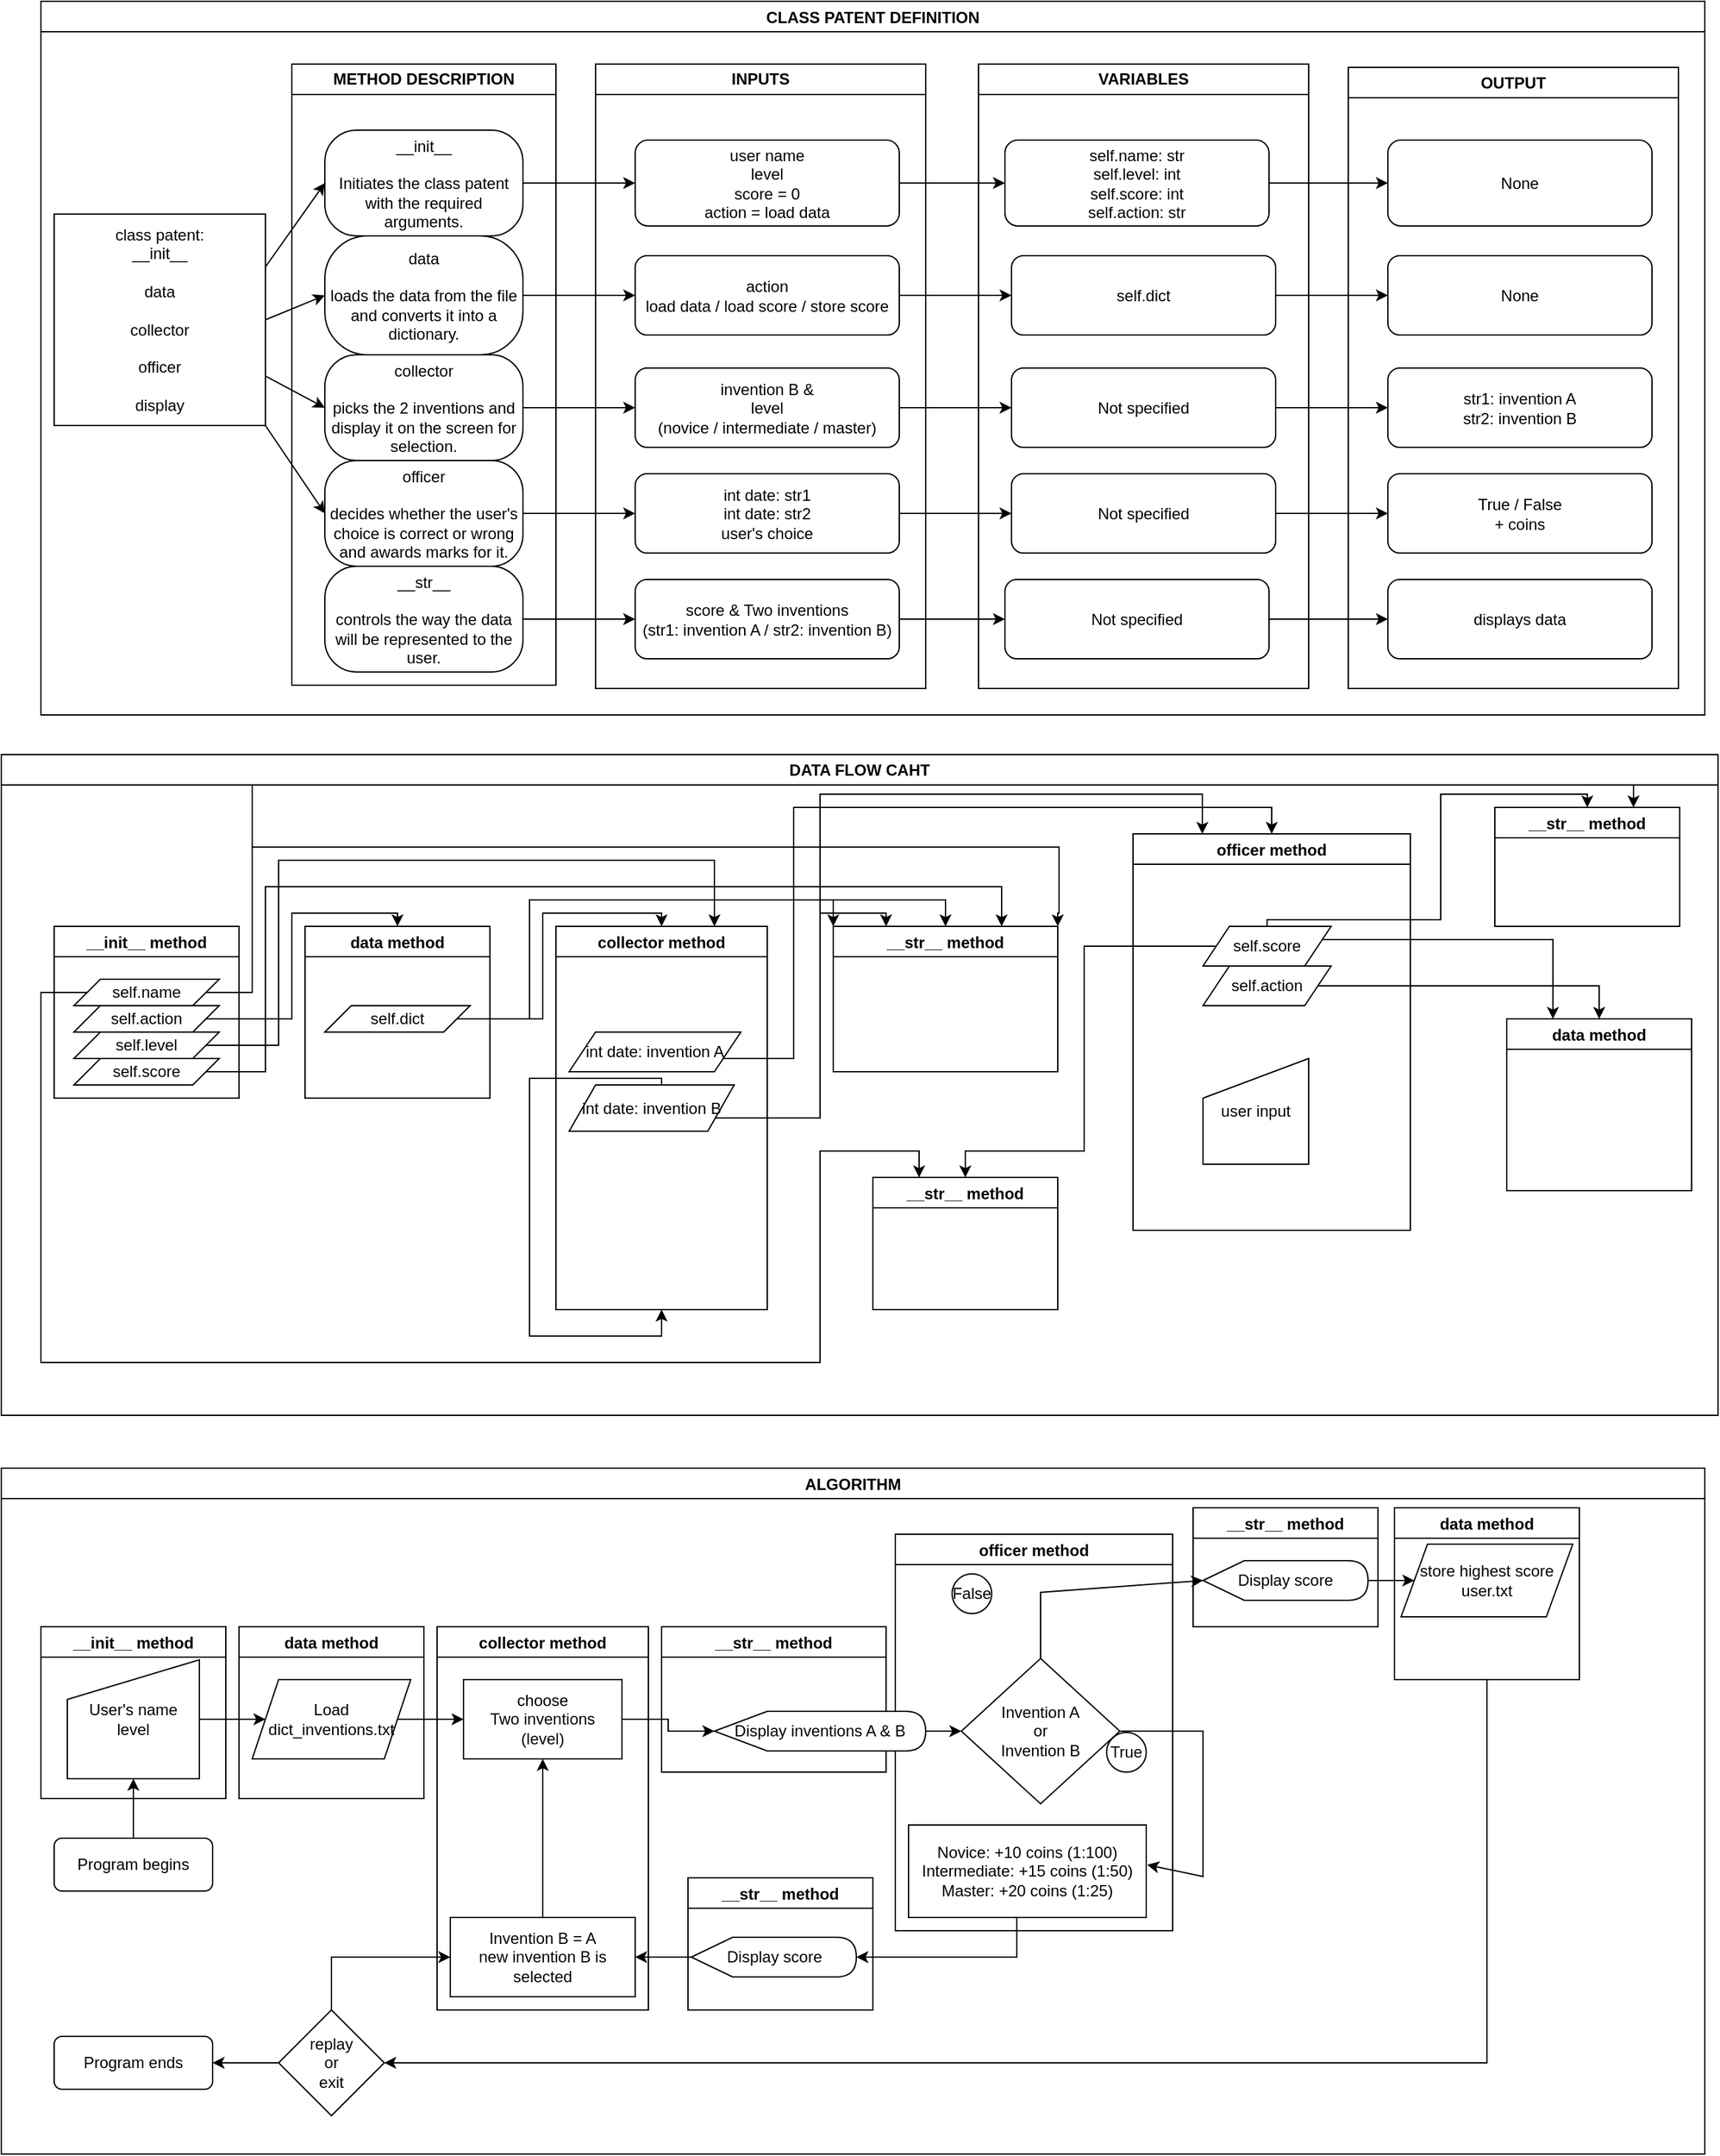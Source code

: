 <mxfile version="21.3.5" type="device">
  <diagram id="C5RBs43oDa-KdzZeNtuy" name="Page-1">
    <mxGraphModel dx="1287" dy="445" grid="1" gridSize="10" guides="1" tooltips="1" connect="1" arrows="1" fold="1" page="1" pageScale="1" pageWidth="827" pageHeight="1169" math="0" shadow="0">
      <root>
        <mxCell id="WIyWlLk6GJQsqaUBKTNV-0" />
        <mxCell id="WIyWlLk6GJQsqaUBKTNV-1" parent="WIyWlLk6GJQsqaUBKTNV-0" />
        <mxCell id="ZcdG6TSEW4pboC2vUEHf-16" value="ALGORITHM" style="swimlane;" vertex="1" parent="WIyWlLk6GJQsqaUBKTNV-1">
          <mxGeometry x="-20" y="1160" width="1290" height="519" as="geometry">
            <mxRectangle x="10" y="630" width="110" height="30" as="alternateBounds" />
          </mxGeometry>
        </mxCell>
        <mxCell id="ZcdG6TSEW4pboC2vUEHf-82" value="User&#39;s name&lt;br&gt;level" style="shape=manualInput;whiteSpace=wrap;html=1;" vertex="1" parent="ZcdG6TSEW4pboC2vUEHf-16">
          <mxGeometry x="50" y="145" width="100" height="90" as="geometry" />
        </mxCell>
        <mxCell id="ZcdG6TSEW4pboC2vUEHf-88" value="collector method" style="swimlane;" vertex="1" parent="ZcdG6TSEW4pboC2vUEHf-16">
          <mxGeometry x="330" y="120" width="160" height="290" as="geometry" />
        </mxCell>
        <mxCell id="ZcdG6TSEW4pboC2vUEHf-19" value="choose&lt;br&gt;Two inventions&lt;br&gt;(level)" style="rounded=0;whiteSpace=wrap;html=1;" vertex="1" parent="ZcdG6TSEW4pboC2vUEHf-88">
          <mxGeometry x="20" y="40" width="120" height="60" as="geometry" />
        </mxCell>
        <mxCell id="ZcdG6TSEW4pboC2vUEHf-73" value="Invention B = A&lt;br&gt;new invention B is selected" style="rounded=0;whiteSpace=wrap;html=1;" vertex="1" parent="ZcdG6TSEW4pboC2vUEHf-88">
          <mxGeometry x="10" y="220" width="140" height="60" as="geometry" />
        </mxCell>
        <mxCell id="ZcdG6TSEW4pboC2vUEHf-76" style="edgeStyle=orthogonalEdgeStyle;rounded=0;orthogonalLoop=1;jettySize=auto;html=1;entryX=0.5;entryY=1;entryDx=0;entryDy=0;" edge="1" parent="ZcdG6TSEW4pboC2vUEHf-88" source="ZcdG6TSEW4pboC2vUEHf-73" target="ZcdG6TSEW4pboC2vUEHf-19">
          <mxGeometry relative="1" as="geometry" />
        </mxCell>
        <mxCell id="ZcdG6TSEW4pboC2vUEHf-89" value="__str__ method" style="swimlane;" vertex="1" parent="ZcdG6TSEW4pboC2vUEHf-16">
          <mxGeometry x="500" y="120" width="170" height="110" as="geometry" />
        </mxCell>
        <mxCell id="ZcdG6TSEW4pboC2vUEHf-20" value="Load dict_inventions.txt" style="shape=parallelogram;perimeter=parallelogramPerimeter;whiteSpace=wrap;html=1;fixedSize=1;" vertex="1" parent="ZcdG6TSEW4pboC2vUEHf-16">
          <mxGeometry x="190" y="160" width="120" height="60" as="geometry" />
        </mxCell>
        <mxCell id="ZcdG6TSEW4pboC2vUEHf-86" value="" style="edgeStyle=orthogonalEdgeStyle;rounded=0;orthogonalLoop=1;jettySize=auto;html=1;" edge="1" parent="ZcdG6TSEW4pboC2vUEHf-16" source="ZcdG6TSEW4pboC2vUEHf-82" target="ZcdG6TSEW4pboC2vUEHf-20">
          <mxGeometry relative="1" as="geometry" />
        </mxCell>
        <mxCell id="ZcdG6TSEW4pboC2vUEHf-72" value="" style="edgeStyle=orthogonalEdgeStyle;rounded=0;orthogonalLoop=1;jettySize=auto;html=1;" edge="1" parent="ZcdG6TSEW4pboC2vUEHf-16" source="ZcdG6TSEW4pboC2vUEHf-20" target="ZcdG6TSEW4pboC2vUEHf-19">
          <mxGeometry relative="1" as="geometry" />
        </mxCell>
        <mxCell id="ZcdG6TSEW4pboC2vUEHf-79" value="" style="edgeStyle=orthogonalEdgeStyle;rounded=0;orthogonalLoop=1;jettySize=auto;html=1;exitX=1;exitY=0.5;exitDx=0;exitDy=0;exitPerimeter=0;" edge="1" parent="ZcdG6TSEW4pboC2vUEHf-16" source="ZcdG6TSEW4pboC2vUEHf-101" target="ZcdG6TSEW4pboC2vUEHf-78">
          <mxGeometry relative="1" as="geometry">
            <mxPoint x="1030.0" y="85" as="sourcePoint" />
          </mxGeometry>
        </mxCell>
        <mxCell id="ZcdG6TSEW4pboC2vUEHf-80" value="Program ends" style="rounded=1;whiteSpace=wrap;html=1;" vertex="1" parent="ZcdG6TSEW4pboC2vUEHf-16">
          <mxGeometry x="40" y="430" width="120" height="40" as="geometry" />
        </mxCell>
        <mxCell id="ZcdG6TSEW4pboC2vUEHf-95" value="officer method" style="swimlane;" vertex="1" parent="ZcdG6TSEW4pboC2vUEHf-16">
          <mxGeometry x="677" y="50" width="210" height="300" as="geometry" />
        </mxCell>
        <mxCell id="ZcdG6TSEW4pboC2vUEHf-60" value="Novice: +10 coins (1:100)&lt;br&gt;Intermediate: +15 coins (1:50)&lt;br&gt;Master: +20 coins (1:25)" style="rounded=0;whiteSpace=wrap;html=1;" vertex="1" parent="ZcdG6TSEW4pboC2vUEHf-95">
          <mxGeometry x="10" y="220" width="180" height="70" as="geometry" />
        </mxCell>
        <mxCell id="ZcdG6TSEW4pboC2vUEHf-65" value="False" style="ellipse;whiteSpace=wrap;html=1;aspect=fixed;" vertex="1" parent="ZcdG6TSEW4pboC2vUEHf-95">
          <mxGeometry x="43" y="30" width="30" height="30" as="geometry" />
        </mxCell>
        <mxCell id="ZcdG6TSEW4pboC2vUEHf-66" value="True" style="ellipse;whiteSpace=wrap;html=1;aspect=fixed;" vertex="1" parent="ZcdG6TSEW4pboC2vUEHf-95">
          <mxGeometry x="160" y="150" width="30" height="30" as="geometry" />
        </mxCell>
        <mxCell id="ZcdG6TSEW4pboC2vUEHf-96" value="__init__ method" style="swimlane;" vertex="1" parent="ZcdG6TSEW4pboC2vUEHf-16">
          <mxGeometry x="30" y="120" width="140" height="130" as="geometry" />
        </mxCell>
        <mxCell id="ZcdG6TSEW4pboC2vUEHf-97" value="data method" style="swimlane;" vertex="1" parent="ZcdG6TSEW4pboC2vUEHf-16">
          <mxGeometry x="180" y="120" width="140" height="130" as="geometry" />
        </mxCell>
        <mxCell id="ZcdG6TSEW4pboC2vUEHf-100" style="edgeStyle=orthogonalEdgeStyle;rounded=0;orthogonalLoop=1;jettySize=auto;html=1;entryX=1;entryY=0.5;entryDx=0;entryDy=0;exitX=0;exitY=0.5;exitDx=0;exitDy=0;exitPerimeter=0;" edge="1" parent="ZcdG6TSEW4pboC2vUEHf-16" source="ZcdG6TSEW4pboC2vUEHf-104" target="ZcdG6TSEW4pboC2vUEHf-73">
          <mxGeometry relative="1" as="geometry">
            <mxPoint x="525" y="370" as="sourcePoint" />
          </mxGeometry>
        </mxCell>
        <mxCell id="ZcdG6TSEW4pboC2vUEHf-99" style="edgeStyle=orthogonalEdgeStyle;rounded=0;orthogonalLoop=1;jettySize=auto;html=1;entryX=1;entryY=0.5;entryDx=0;entryDy=0;entryPerimeter=0;" edge="1" parent="ZcdG6TSEW4pboC2vUEHf-16" source="ZcdG6TSEW4pboC2vUEHf-60" target="ZcdG6TSEW4pboC2vUEHf-104">
          <mxGeometry relative="1" as="geometry">
            <mxPoint x="645" y="370" as="targetPoint" />
            <Array as="points">
              <mxPoint x="769" y="370" />
            </Array>
          </mxGeometry>
        </mxCell>
        <mxCell id="ZcdG6TSEW4pboC2vUEHf-101" value="Display score" style="shape=display;whiteSpace=wrap;html=1;" vertex="1" parent="ZcdG6TSEW4pboC2vUEHf-16">
          <mxGeometry x="910" y="70" width="125" height="30" as="geometry" />
        </mxCell>
        <mxCell id="ZcdG6TSEW4pboC2vUEHf-102" value="__str__ method" style="swimlane;" vertex="1" parent="ZcdG6TSEW4pboC2vUEHf-16">
          <mxGeometry x="520" y="310" width="140" height="100" as="geometry" />
        </mxCell>
        <mxCell id="ZcdG6TSEW4pboC2vUEHf-104" value="Display score" style="shape=display;whiteSpace=wrap;html=1;" vertex="1" parent="ZcdG6TSEW4pboC2vUEHf-102">
          <mxGeometry x="2.5" y="45" width="125" height="30" as="geometry" />
        </mxCell>
        <mxCell id="ZcdG6TSEW4pboC2vUEHf-103" value="__str__ method" style="swimlane;" vertex="1" parent="ZcdG6TSEW4pboC2vUEHf-16">
          <mxGeometry x="902.5" y="30" width="140" height="90" as="geometry" />
        </mxCell>
        <mxCell id="ZcdG6TSEW4pboC2vUEHf-141" style="edgeStyle=orthogonalEdgeStyle;rounded=0;orthogonalLoop=1;jettySize=auto;html=1;entryX=1;entryY=0.5;entryDx=0;entryDy=0;" edge="1" parent="ZcdG6TSEW4pboC2vUEHf-16" source="ZcdG6TSEW4pboC2vUEHf-105" target="ZcdG6TSEW4pboC2vUEHf-140">
          <mxGeometry relative="1" as="geometry">
            <Array as="points">
              <mxPoint x="1125" y="450" />
            </Array>
          </mxGeometry>
        </mxCell>
        <mxCell id="ZcdG6TSEW4pboC2vUEHf-105" value="data method" style="swimlane;" vertex="1" parent="ZcdG6TSEW4pboC2vUEHf-16">
          <mxGeometry x="1055" y="30" width="140" height="130" as="geometry" />
        </mxCell>
        <mxCell id="ZcdG6TSEW4pboC2vUEHf-78" value="store highest score&lt;br&gt;user.txt" style="shape=parallelogram;perimeter=parallelogramPerimeter;whiteSpace=wrap;html=1;fixedSize=1;" vertex="1" parent="ZcdG6TSEW4pboC2vUEHf-105">
          <mxGeometry x="5" y="27.5" width="130" height="55" as="geometry" />
        </mxCell>
        <mxCell id="ZcdG6TSEW4pboC2vUEHf-116" value="" style="edgeStyle=orthogonalEdgeStyle;rounded=0;orthogonalLoop=1;jettySize=auto;html=1;" edge="1" parent="ZcdG6TSEW4pboC2vUEHf-16" source="ZcdG6TSEW4pboC2vUEHf-115" target="ZcdG6TSEW4pboC2vUEHf-82">
          <mxGeometry relative="1" as="geometry" />
        </mxCell>
        <mxCell id="ZcdG6TSEW4pboC2vUEHf-115" value="Program begins" style="rounded=1;whiteSpace=wrap;html=1;" vertex="1" parent="ZcdG6TSEW4pboC2vUEHf-16">
          <mxGeometry x="40" y="280" width="120" height="40" as="geometry" />
        </mxCell>
        <mxCell id="ZcdG6TSEW4pboC2vUEHf-142" style="edgeStyle=orthogonalEdgeStyle;rounded=0;orthogonalLoop=1;jettySize=auto;html=1;entryX=1;entryY=0.5;entryDx=0;entryDy=0;" edge="1" parent="ZcdG6TSEW4pboC2vUEHf-16" source="ZcdG6TSEW4pboC2vUEHf-140" target="ZcdG6TSEW4pboC2vUEHf-80">
          <mxGeometry relative="1" as="geometry" />
        </mxCell>
        <mxCell id="ZcdG6TSEW4pboC2vUEHf-143" style="edgeStyle=orthogonalEdgeStyle;rounded=0;orthogonalLoop=1;jettySize=auto;html=1;entryX=0;entryY=0.5;entryDx=0;entryDy=0;exitX=0.5;exitY=0;exitDx=0;exitDy=0;" edge="1" parent="ZcdG6TSEW4pboC2vUEHf-16" source="ZcdG6TSEW4pboC2vUEHf-140" target="ZcdG6TSEW4pboC2vUEHf-73">
          <mxGeometry relative="1" as="geometry">
            <Array as="points">
              <mxPoint x="250" y="370" />
            </Array>
          </mxGeometry>
        </mxCell>
        <mxCell id="ZcdG6TSEW4pboC2vUEHf-140" value="replay&lt;br&gt;or&lt;br&gt;exit" style="rhombus;whiteSpace=wrap;html=1;" vertex="1" parent="ZcdG6TSEW4pboC2vUEHf-16">
          <mxGeometry x="210" y="410" width="80" height="80" as="geometry" />
        </mxCell>
        <mxCell id="ZcdG6TSEW4pboC2vUEHf-17" value="CLASS PATENT DEFINITION" style="swimlane;" vertex="1" parent="WIyWlLk6GJQsqaUBKTNV-1">
          <mxGeometry x="10" y="50" width="1260" height="540" as="geometry">
            <mxRectangle x="60" y="50" width="200" height="30" as="alternateBounds" />
          </mxGeometry>
        </mxCell>
        <mxCell id="ZcdG6TSEW4pboC2vUEHf-113" value="OUTPUT" style="swimlane;whiteSpace=wrap;html=1;" vertex="1" parent="ZcdG6TSEW4pboC2vUEHf-17">
          <mxGeometry x="990" y="50" width="250" height="470" as="geometry" />
        </mxCell>
        <mxCell id="ZcdG6TSEW4pboC2vUEHf-110" value="str1: invention A&lt;br&gt;str2: invention B" style="rounded=1;whiteSpace=wrap;html=1;" vertex="1" parent="ZcdG6TSEW4pboC2vUEHf-113">
          <mxGeometry x="30" y="227.5" width="200" height="60" as="geometry" />
        </mxCell>
        <mxCell id="ZcdG6TSEW4pboC2vUEHf-108" value="None" style="rounded=1;whiteSpace=wrap;html=1;" vertex="1" parent="ZcdG6TSEW4pboC2vUEHf-113">
          <mxGeometry x="30" y="55" width="200" height="65" as="geometry" />
        </mxCell>
        <mxCell id="ZcdG6TSEW4pboC2vUEHf-109" value="None" style="rounded=1;whiteSpace=wrap;html=1;" vertex="1" parent="ZcdG6TSEW4pboC2vUEHf-113">
          <mxGeometry x="30" y="142.5" width="200" height="60" as="geometry" />
        </mxCell>
        <mxCell id="ZcdG6TSEW4pboC2vUEHf-111" value="True / False&lt;br&gt;+ coins" style="rounded=1;whiteSpace=wrap;html=1;" vertex="1" parent="ZcdG6TSEW4pboC2vUEHf-113">
          <mxGeometry x="30" y="307.5" width="200" height="60" as="geometry" />
        </mxCell>
        <mxCell id="ZcdG6TSEW4pboC2vUEHf-112" value="displays data" style="rounded=1;whiteSpace=wrap;html=1;" vertex="1" parent="ZcdG6TSEW4pboC2vUEHf-113">
          <mxGeometry x="30" y="387.5" width="200" height="60" as="geometry" />
        </mxCell>
        <mxCell id="ZcdG6TSEW4pboC2vUEHf-0" value="class patent:&lt;br&gt;__init__&lt;br&gt;&lt;br&gt;data&lt;br&gt;&lt;br&gt;collector&lt;br&gt;&lt;br&gt;officer&lt;br&gt;&lt;br&gt;display" style="whiteSpace=wrap;html=1;aspect=fixed;" vertex="1" parent="ZcdG6TSEW4pboC2vUEHf-17">
          <mxGeometry x="10" y="161" width="160" height="160" as="geometry" />
        </mxCell>
        <mxCell id="ZcdG6TSEW4pboC2vUEHf-1" value="__init__&lt;br&gt;&lt;br&gt;Initiates the class patent with the required arguments." style="rounded=1;whiteSpace=wrap;html=1;arcSize=30;" vertex="1" parent="ZcdG6TSEW4pboC2vUEHf-17">
          <mxGeometry x="215" y="97.5" width="150" height="80" as="geometry" />
        </mxCell>
        <mxCell id="ZcdG6TSEW4pboC2vUEHf-2" value="data&lt;br&gt;&lt;br&gt;loads the data from the file and converts it into a dictionary." style="rounded=1;whiteSpace=wrap;html=1;arcSize=36;" vertex="1" parent="ZcdG6TSEW4pboC2vUEHf-17">
          <mxGeometry x="215" y="177.5" width="150" height="90" as="geometry" />
        </mxCell>
        <mxCell id="ZcdG6TSEW4pboC2vUEHf-3" value="collector&lt;br&gt;&lt;br&gt;picks the 2 inventions and display it on the screen for selection." style="rounded=1;whiteSpace=wrap;html=1;arcSize=30;" vertex="1" parent="ZcdG6TSEW4pboC2vUEHf-17">
          <mxGeometry x="215" y="267.5" width="150" height="80" as="geometry" />
        </mxCell>
        <mxCell id="ZcdG6TSEW4pboC2vUEHf-4" value="officer&lt;br&gt;&lt;br&gt;decides whether the user&#39;s choice is correct or wrong and awards marks for it." style="rounded=1;whiteSpace=wrap;html=1;arcSize=30;" vertex="1" parent="ZcdG6TSEW4pboC2vUEHf-17">
          <mxGeometry x="215" y="347.5" width="150" height="80" as="geometry" />
        </mxCell>
        <mxCell id="ZcdG6TSEW4pboC2vUEHf-5" value="" style="endArrow=classic;html=1;rounded=0;entryX=0;entryY=0.5;entryDx=0;entryDy=0;exitX=1;exitY=0.25;exitDx=0;exitDy=0;" edge="1" parent="ZcdG6TSEW4pboC2vUEHf-17" source="ZcdG6TSEW4pboC2vUEHf-0" target="ZcdG6TSEW4pboC2vUEHf-1">
          <mxGeometry width="50" height="50" relative="1" as="geometry">
            <mxPoint x="140" y="200" as="sourcePoint" />
            <mxPoint x="310" y="270" as="targetPoint" />
          </mxGeometry>
        </mxCell>
        <mxCell id="ZcdG6TSEW4pboC2vUEHf-6" value="" style="endArrow=classic;html=1;rounded=0;entryX=0;entryY=0.5;entryDx=0;entryDy=0;exitX=1;exitY=0.5;exitDx=0;exitDy=0;" edge="1" parent="ZcdG6TSEW4pboC2vUEHf-17" source="ZcdG6TSEW4pboC2vUEHf-0" target="ZcdG6TSEW4pboC2vUEHf-2">
          <mxGeometry width="50" height="50" relative="1" as="geometry">
            <mxPoint x="150" y="210" as="sourcePoint" />
            <mxPoint x="280" y="150" as="targetPoint" />
          </mxGeometry>
        </mxCell>
        <mxCell id="ZcdG6TSEW4pboC2vUEHf-7" value="" style="endArrow=classic;html=1;rounded=0;entryX=0;entryY=0.5;entryDx=0;entryDy=0;" edge="1" parent="ZcdG6TSEW4pboC2vUEHf-17" source="ZcdG6TSEW4pboC2vUEHf-0" target="ZcdG6TSEW4pboC2vUEHf-3">
          <mxGeometry width="50" height="50" relative="1" as="geometry">
            <mxPoint x="160" y="220" as="sourcePoint" />
            <mxPoint x="290" y="160" as="targetPoint" />
            <Array as="points" />
          </mxGeometry>
        </mxCell>
        <mxCell id="ZcdG6TSEW4pboC2vUEHf-8" value="" style="endArrow=classic;html=1;rounded=0;entryX=0;entryY=0.5;entryDx=0;entryDy=0;exitX=1;exitY=1;exitDx=0;exitDy=0;" edge="1" parent="ZcdG6TSEW4pboC2vUEHf-17" source="ZcdG6TSEW4pboC2vUEHf-0" target="ZcdG6TSEW4pboC2vUEHf-4">
          <mxGeometry width="50" height="50" relative="1" as="geometry">
            <mxPoint x="129" y="290" as="sourcePoint" />
            <mxPoint x="259" y="230" as="targetPoint" />
          </mxGeometry>
        </mxCell>
        <mxCell id="ZcdG6TSEW4pboC2vUEHf-133" value="" style="edgeStyle=orthogonalEdgeStyle;rounded=0;orthogonalLoop=1;jettySize=auto;html=1;" edge="1" parent="ZcdG6TSEW4pboC2vUEHf-17" source="ZcdG6TSEW4pboC2vUEHf-9" target="ZcdG6TSEW4pboC2vUEHf-123">
          <mxGeometry relative="1" as="geometry" />
        </mxCell>
        <mxCell id="ZcdG6TSEW4pboC2vUEHf-9" value="user name&lt;br&gt;level&lt;br&gt;score = 0&lt;br&gt;action = load data" style="rounded=1;whiteSpace=wrap;html=1;" vertex="1" parent="ZcdG6TSEW4pboC2vUEHf-17">
          <mxGeometry x="450" y="105" width="200" height="65" as="geometry" />
        </mxCell>
        <mxCell id="ZcdG6TSEW4pboC2vUEHf-10" value="__str__&lt;br&gt;&lt;br&gt;controls the way the data will be represented to the user." style="rounded=1;whiteSpace=wrap;html=1;arcSize=30;" vertex="1" parent="ZcdG6TSEW4pboC2vUEHf-17">
          <mxGeometry x="215" y="427.5" width="150" height="80" as="geometry" />
        </mxCell>
        <mxCell id="ZcdG6TSEW4pboC2vUEHf-92" value="" style="edgeStyle=orthogonalEdgeStyle;rounded=0;orthogonalLoop=1;jettySize=auto;html=1;" edge="1" parent="ZcdG6TSEW4pboC2vUEHf-17" source="ZcdG6TSEW4pboC2vUEHf-1" target="ZcdG6TSEW4pboC2vUEHf-9">
          <mxGeometry relative="1" as="geometry" />
        </mxCell>
        <mxCell id="ZcdG6TSEW4pboC2vUEHf-132" value="" style="edgeStyle=orthogonalEdgeStyle;rounded=0;orthogonalLoop=1;jettySize=auto;html=1;" edge="1" parent="ZcdG6TSEW4pboC2vUEHf-17" source="ZcdG6TSEW4pboC2vUEHf-11" target="ZcdG6TSEW4pboC2vUEHf-124">
          <mxGeometry relative="1" as="geometry" />
        </mxCell>
        <mxCell id="ZcdG6TSEW4pboC2vUEHf-11" value="action&lt;br&gt;load data / load score / store score" style="rounded=1;whiteSpace=wrap;html=1;" vertex="1" parent="ZcdG6TSEW4pboC2vUEHf-17">
          <mxGeometry x="450" y="192.5" width="200" height="60" as="geometry" />
        </mxCell>
        <mxCell id="ZcdG6TSEW4pboC2vUEHf-131" value="" style="edgeStyle=orthogonalEdgeStyle;rounded=0;orthogonalLoop=1;jettySize=auto;html=1;" edge="1" parent="ZcdG6TSEW4pboC2vUEHf-17" source="ZcdG6TSEW4pboC2vUEHf-12" target="ZcdG6TSEW4pboC2vUEHf-128">
          <mxGeometry relative="1" as="geometry" />
        </mxCell>
        <mxCell id="ZcdG6TSEW4pboC2vUEHf-12" value="invention B &amp;amp; &lt;br&gt;level&lt;br&gt;(novice / intermediate / master)" style="rounded=1;whiteSpace=wrap;html=1;" vertex="1" parent="ZcdG6TSEW4pboC2vUEHf-17">
          <mxGeometry x="450" y="277.5" width="200" height="60" as="geometry" />
        </mxCell>
        <mxCell id="ZcdG6TSEW4pboC2vUEHf-130" value="" style="edgeStyle=orthogonalEdgeStyle;rounded=0;orthogonalLoop=1;jettySize=auto;html=1;" edge="1" parent="ZcdG6TSEW4pboC2vUEHf-17" source="ZcdG6TSEW4pboC2vUEHf-13" target="ZcdG6TSEW4pboC2vUEHf-125">
          <mxGeometry relative="1" as="geometry" />
        </mxCell>
        <mxCell id="ZcdG6TSEW4pboC2vUEHf-13" value="int date: str1&lt;br&gt;int date: str2&lt;br&gt;user&#39;s choice" style="rounded=1;whiteSpace=wrap;html=1;" vertex="1" parent="ZcdG6TSEW4pboC2vUEHf-17">
          <mxGeometry x="450" y="357.5" width="200" height="60" as="geometry" />
        </mxCell>
        <mxCell id="ZcdG6TSEW4pboC2vUEHf-129" value="" style="edgeStyle=orthogonalEdgeStyle;rounded=0;orthogonalLoop=1;jettySize=auto;html=1;" edge="1" parent="ZcdG6TSEW4pboC2vUEHf-17" source="ZcdG6TSEW4pboC2vUEHf-14" target="ZcdG6TSEW4pboC2vUEHf-126">
          <mxGeometry relative="1" as="geometry" />
        </mxCell>
        <mxCell id="ZcdG6TSEW4pboC2vUEHf-14" value="score &amp;amp; Two inventions&lt;br&gt;(str1: invention A / str2: invention B)" style="rounded=1;whiteSpace=wrap;html=1;" vertex="1" parent="ZcdG6TSEW4pboC2vUEHf-17">
          <mxGeometry x="450" y="437.5" width="200" height="60" as="geometry" />
        </mxCell>
        <mxCell id="ZcdG6TSEW4pboC2vUEHf-107" value="INPUTS" style="swimlane;whiteSpace=wrap;html=1;" vertex="1" parent="ZcdG6TSEW4pboC2vUEHf-17">
          <mxGeometry x="420" y="47.5" width="250" height="472.5" as="geometry" />
        </mxCell>
        <mxCell id="ZcdG6TSEW4pboC2vUEHf-91" value="" style="edgeStyle=orthogonalEdgeStyle;rounded=0;orthogonalLoop=1;jettySize=auto;html=1;" edge="1" parent="ZcdG6TSEW4pboC2vUEHf-17" source="ZcdG6TSEW4pboC2vUEHf-2" target="ZcdG6TSEW4pboC2vUEHf-11">
          <mxGeometry relative="1" as="geometry" />
        </mxCell>
        <mxCell id="ZcdG6TSEW4pboC2vUEHf-90" value="" style="edgeStyle=orthogonalEdgeStyle;rounded=0;orthogonalLoop=1;jettySize=auto;html=1;" edge="1" parent="ZcdG6TSEW4pboC2vUEHf-17" source="ZcdG6TSEW4pboC2vUEHf-3" target="ZcdG6TSEW4pboC2vUEHf-12">
          <mxGeometry relative="1" as="geometry" />
        </mxCell>
        <mxCell id="ZcdG6TSEW4pboC2vUEHf-93" value="" style="edgeStyle=orthogonalEdgeStyle;rounded=0;orthogonalLoop=1;jettySize=auto;html=1;" edge="1" parent="ZcdG6TSEW4pboC2vUEHf-17" source="ZcdG6TSEW4pboC2vUEHf-4" target="ZcdG6TSEW4pboC2vUEHf-13">
          <mxGeometry relative="1" as="geometry" />
        </mxCell>
        <mxCell id="ZcdG6TSEW4pboC2vUEHf-94" value="" style="edgeStyle=orthogonalEdgeStyle;rounded=0;orthogonalLoop=1;jettySize=auto;html=1;" edge="1" parent="ZcdG6TSEW4pboC2vUEHf-17" source="ZcdG6TSEW4pboC2vUEHf-10" target="ZcdG6TSEW4pboC2vUEHf-14">
          <mxGeometry relative="1" as="geometry" />
        </mxCell>
        <mxCell id="ZcdG6TSEW4pboC2vUEHf-122" value="METHOD DESCRIPTION" style="swimlane;whiteSpace=wrap;html=1;" vertex="1" parent="ZcdG6TSEW4pboC2vUEHf-17">
          <mxGeometry x="190" y="47.5" width="200" height="470" as="geometry" />
        </mxCell>
        <mxCell id="ZcdG6TSEW4pboC2vUEHf-127" value="VARIABLES" style="swimlane;whiteSpace=wrap;html=1;" vertex="1" parent="ZcdG6TSEW4pboC2vUEHf-17">
          <mxGeometry x="710" y="47.5" width="250" height="472.5" as="geometry">
            <mxRectangle x="710" y="47.5" width="110" height="30" as="alternateBounds" />
          </mxGeometry>
        </mxCell>
        <mxCell id="ZcdG6TSEW4pboC2vUEHf-128" value="Not specified" style="rounded=1;whiteSpace=wrap;html=1;" vertex="1" parent="ZcdG6TSEW4pboC2vUEHf-127">
          <mxGeometry x="25" y="230" width="200" height="60" as="geometry" />
        </mxCell>
        <mxCell id="ZcdG6TSEW4pboC2vUEHf-123" value="self.name: str&lt;br&gt;self.level: int&lt;br&gt;self.score: int&lt;br&gt;self.action: str" style="rounded=1;whiteSpace=wrap;html=1;" vertex="1" parent="ZcdG6TSEW4pboC2vUEHf-127">
          <mxGeometry x="20" y="57.5" width="200" height="65" as="geometry" />
        </mxCell>
        <mxCell id="ZcdG6TSEW4pboC2vUEHf-124" value="self.dict" style="rounded=1;whiteSpace=wrap;html=1;" vertex="1" parent="ZcdG6TSEW4pboC2vUEHf-127">
          <mxGeometry x="25" y="145" width="200" height="60" as="geometry" />
        </mxCell>
        <mxCell id="ZcdG6TSEW4pboC2vUEHf-125" value="Not specified" style="rounded=1;whiteSpace=wrap;html=1;" vertex="1" parent="ZcdG6TSEW4pboC2vUEHf-127">
          <mxGeometry x="25" y="310" width="200" height="60" as="geometry" />
        </mxCell>
        <mxCell id="ZcdG6TSEW4pboC2vUEHf-126" value="Not specified" style="rounded=1;whiteSpace=wrap;html=1;" vertex="1" parent="ZcdG6TSEW4pboC2vUEHf-127">
          <mxGeometry x="20" y="390" width="200" height="60" as="geometry" />
        </mxCell>
        <mxCell id="ZcdG6TSEW4pboC2vUEHf-134" value="" style="edgeStyle=orthogonalEdgeStyle;rounded=0;orthogonalLoop=1;jettySize=auto;html=1;" edge="1" parent="ZcdG6TSEW4pboC2vUEHf-17" source="ZcdG6TSEW4pboC2vUEHf-126" target="ZcdG6TSEW4pboC2vUEHf-112">
          <mxGeometry relative="1" as="geometry" />
        </mxCell>
        <mxCell id="ZcdG6TSEW4pboC2vUEHf-135" value="" style="edgeStyle=orthogonalEdgeStyle;rounded=0;orthogonalLoop=1;jettySize=auto;html=1;" edge="1" parent="ZcdG6TSEW4pboC2vUEHf-17" source="ZcdG6TSEW4pboC2vUEHf-125" target="ZcdG6TSEW4pboC2vUEHf-111">
          <mxGeometry relative="1" as="geometry" />
        </mxCell>
        <mxCell id="ZcdG6TSEW4pboC2vUEHf-136" value="" style="edgeStyle=orthogonalEdgeStyle;rounded=0;orthogonalLoop=1;jettySize=auto;html=1;" edge="1" parent="ZcdG6TSEW4pboC2vUEHf-17" source="ZcdG6TSEW4pboC2vUEHf-128" target="ZcdG6TSEW4pboC2vUEHf-110">
          <mxGeometry relative="1" as="geometry" />
        </mxCell>
        <mxCell id="ZcdG6TSEW4pboC2vUEHf-137" value="" style="edgeStyle=orthogonalEdgeStyle;rounded=0;orthogonalLoop=1;jettySize=auto;html=1;" edge="1" parent="ZcdG6TSEW4pboC2vUEHf-17" source="ZcdG6TSEW4pboC2vUEHf-124" target="ZcdG6TSEW4pboC2vUEHf-109">
          <mxGeometry relative="1" as="geometry" />
        </mxCell>
        <mxCell id="ZcdG6TSEW4pboC2vUEHf-138" value="" style="edgeStyle=orthogonalEdgeStyle;rounded=0;orthogonalLoop=1;jettySize=auto;html=1;" edge="1" parent="ZcdG6TSEW4pboC2vUEHf-17" source="ZcdG6TSEW4pboC2vUEHf-123" target="ZcdG6TSEW4pboC2vUEHf-108">
          <mxGeometry relative="1" as="geometry" />
        </mxCell>
        <mxCell id="ZcdG6TSEW4pboC2vUEHf-21" value="Display inventions A &amp;amp; B" style="shape=display;whiteSpace=wrap;html=1;" vertex="1" parent="WIyWlLk6GJQsqaUBKTNV-1">
          <mxGeometry x="520" y="1344" width="160" height="30" as="geometry" />
        </mxCell>
        <mxCell id="ZcdG6TSEW4pboC2vUEHf-22" value="Invention A&lt;br&gt;or&lt;br&gt;Invention B" style="rhombus;whiteSpace=wrap;html=1;" vertex="1" parent="WIyWlLk6GJQsqaUBKTNV-1">
          <mxGeometry x="707" y="1304" width="120" height="110" as="geometry" />
        </mxCell>
        <mxCell id="ZcdG6TSEW4pboC2vUEHf-63" value="" style="endArrow=classic;html=1;rounded=0;entryX=1.004;entryY=0.431;entryDx=0;entryDy=0;exitX=1;exitY=0.5;exitDx=0;exitDy=0;entryPerimeter=0;" edge="1" parent="WIyWlLk6GJQsqaUBKTNV-1" source="ZcdG6TSEW4pboC2vUEHf-22" target="ZcdG6TSEW4pboC2vUEHf-60">
          <mxGeometry width="50" height="50" relative="1" as="geometry">
            <mxPoint x="700" y="1419" as="sourcePoint" />
            <mxPoint x="970" y="1389" as="targetPoint" />
            <Array as="points">
              <mxPoint x="890" y="1359" />
              <mxPoint x="890" y="1469" />
            </Array>
          </mxGeometry>
        </mxCell>
        <mxCell id="ZcdG6TSEW4pboC2vUEHf-64" value="" style="endArrow=classic;html=1;rounded=0;entryX=0;entryY=0.5;entryDx=0;entryDy=0;exitX=0.5;exitY=0;exitDx=0;exitDy=0;entryPerimeter=0;" edge="1" parent="WIyWlLk6GJQsqaUBKTNV-1" source="ZcdG6TSEW4pboC2vUEHf-22" target="ZcdG6TSEW4pboC2vUEHf-101">
          <mxGeometry width="50" height="50" relative="1" as="geometry">
            <mxPoint x="730" y="1174" as="sourcePoint" />
            <mxPoint x="920.0" y="1254" as="targetPoint" />
            <Array as="points">
              <mxPoint x="767" y="1254" />
            </Array>
          </mxGeometry>
        </mxCell>
        <mxCell id="ZcdG6TSEW4pboC2vUEHf-68" value="" style="endArrow=classic;html=1;rounded=0;entryX=0;entryY=0.5;entryDx=0;entryDy=0;exitX=1;exitY=0.5;exitDx=0;exitDy=0;exitPerimeter=0;" edge="1" parent="WIyWlLk6GJQsqaUBKTNV-1" source="ZcdG6TSEW4pboC2vUEHf-21" target="ZcdG6TSEW4pboC2vUEHf-22">
          <mxGeometry width="50" height="50" relative="1" as="geometry">
            <mxPoint x="680" y="1369" as="sourcePoint" />
            <mxPoint x="960" y="1329" as="targetPoint" />
          </mxGeometry>
        </mxCell>
        <mxCell id="ZcdG6TSEW4pboC2vUEHf-188" value="" style="edgeStyle=orthogonalEdgeStyle;rounded=0;orthogonalLoop=1;jettySize=auto;html=1;" edge="1" parent="WIyWlLk6GJQsqaUBKTNV-1" source="ZcdG6TSEW4pboC2vUEHf-19" target="ZcdG6TSEW4pboC2vUEHf-21">
          <mxGeometry relative="1" as="geometry" />
        </mxCell>
        <mxCell id="ZcdG6TSEW4pboC2vUEHf-229" value="collector method" style="swimlane;" vertex="1" parent="WIyWlLk6GJQsqaUBKTNV-1">
          <mxGeometry x="400" y="750" width="160" height="290" as="geometry" />
        </mxCell>
        <mxCell id="ZcdG6TSEW4pboC2vUEHf-230" value="int date: invention A" style="shape=parallelogram;perimeter=parallelogramPerimeter;whiteSpace=wrap;html=1;fixedSize=1;" vertex="1" parent="ZcdG6TSEW4pboC2vUEHf-229">
          <mxGeometry x="10" y="80" width="130" height="30" as="geometry" />
        </mxCell>
        <mxCell id="ZcdG6TSEW4pboC2vUEHf-252" style="edgeStyle=orthogonalEdgeStyle;rounded=0;orthogonalLoop=1;jettySize=auto;html=1;" edge="1" parent="ZcdG6TSEW4pboC2vUEHf-229" source="ZcdG6TSEW4pboC2vUEHf-231" target="ZcdG6TSEW4pboC2vUEHf-229">
          <mxGeometry relative="1" as="geometry">
            <Array as="points">
              <mxPoint x="80" y="115" />
              <mxPoint x="-20" y="115" />
              <mxPoint x="-20" y="310" />
              <mxPoint x="80" y="310" />
            </Array>
          </mxGeometry>
        </mxCell>
        <mxCell id="ZcdG6TSEW4pboC2vUEHf-231" value="int date: invention B" style="shape=parallelogram;perimeter=parallelogramPerimeter;whiteSpace=wrap;html=1;fixedSize=1;" vertex="1" parent="ZcdG6TSEW4pboC2vUEHf-229">
          <mxGeometry x="10" y="120" width="125" height="35" as="geometry" />
        </mxCell>
        <mxCell id="ZcdG6TSEW4pboC2vUEHf-232" value="__str__ method" style="swimlane;" vertex="1" parent="WIyWlLk6GJQsqaUBKTNV-1">
          <mxGeometry x="610" y="750" width="170" height="110" as="geometry" />
        </mxCell>
        <mxCell id="ZcdG6TSEW4pboC2vUEHf-234" value="officer method" style="swimlane;" vertex="1" parent="WIyWlLk6GJQsqaUBKTNV-1">
          <mxGeometry x="837" y="680" width="210" height="300" as="geometry" />
        </mxCell>
        <mxCell id="ZcdG6TSEW4pboC2vUEHf-253" value="user input" style="shape=manualInput;whiteSpace=wrap;html=1;" vertex="1" parent="ZcdG6TSEW4pboC2vUEHf-234">
          <mxGeometry x="53" y="170" width="80" height="80" as="geometry" />
        </mxCell>
        <mxCell id="ZcdG6TSEW4pboC2vUEHf-256" value="self.score" style="shape=parallelogram;perimeter=parallelogramPerimeter;whiteSpace=wrap;html=1;fixedSize=1;" vertex="1" parent="ZcdG6TSEW4pboC2vUEHf-234">
          <mxGeometry x="53" y="70" width="97" height="30" as="geometry" />
        </mxCell>
        <mxCell id="ZcdG6TSEW4pboC2vUEHf-261" value="self.action" style="shape=parallelogram;perimeter=parallelogramPerimeter;whiteSpace=wrap;html=1;fixedSize=1;" vertex="1" parent="ZcdG6TSEW4pboC2vUEHf-234">
          <mxGeometry x="53" y="100" width="97" height="30" as="geometry" />
        </mxCell>
        <mxCell id="ZcdG6TSEW4pboC2vUEHf-235" value="__init__ method" style="swimlane;" vertex="1" parent="WIyWlLk6GJQsqaUBKTNV-1">
          <mxGeometry x="20" y="750" width="140" height="130" as="geometry" />
        </mxCell>
        <mxCell id="ZcdG6TSEW4pboC2vUEHf-236" value="self.name" style="shape=parallelogram;perimeter=parallelogramPerimeter;whiteSpace=wrap;html=1;fixedSize=1;" vertex="1" parent="ZcdG6TSEW4pboC2vUEHf-235">
          <mxGeometry x="15" y="40" width="110" height="20" as="geometry" />
        </mxCell>
        <mxCell id="ZcdG6TSEW4pboC2vUEHf-237" value="self.score" style="shape=parallelogram;perimeter=parallelogramPerimeter;whiteSpace=wrap;html=1;fixedSize=1;" vertex="1" parent="ZcdG6TSEW4pboC2vUEHf-235">
          <mxGeometry x="15" y="100" width="110" height="20" as="geometry" />
        </mxCell>
        <mxCell id="ZcdG6TSEW4pboC2vUEHf-238" value="self.level" style="shape=parallelogram;perimeter=parallelogramPerimeter;whiteSpace=wrap;html=1;fixedSize=1;" vertex="1" parent="ZcdG6TSEW4pboC2vUEHf-235">
          <mxGeometry x="15" y="80" width="110" height="20" as="geometry" />
        </mxCell>
        <mxCell id="ZcdG6TSEW4pboC2vUEHf-239" value="self.action" style="shape=parallelogram;perimeter=parallelogramPerimeter;whiteSpace=wrap;html=1;fixedSize=1;" vertex="1" parent="ZcdG6TSEW4pboC2vUEHf-235">
          <mxGeometry x="15" y="60" width="110" height="20" as="geometry" />
        </mxCell>
        <mxCell id="ZcdG6TSEW4pboC2vUEHf-240" value="data method" style="swimlane;" vertex="1" parent="WIyWlLk6GJQsqaUBKTNV-1">
          <mxGeometry x="210" y="750" width="140" height="130" as="geometry" />
        </mxCell>
        <mxCell id="ZcdG6TSEW4pboC2vUEHf-241" value="self.dict" style="shape=parallelogram;perimeter=parallelogramPerimeter;whiteSpace=wrap;html=1;fixedSize=1;" vertex="1" parent="ZcdG6TSEW4pboC2vUEHf-240">
          <mxGeometry x="15" y="60" width="110" height="20" as="geometry" />
        </mxCell>
        <mxCell id="ZcdG6TSEW4pboC2vUEHf-242" value="__str__ method" style="swimlane;" vertex="1" parent="WIyWlLk6GJQsqaUBKTNV-1">
          <mxGeometry x="640" y="940" width="140" height="100" as="geometry" />
        </mxCell>
        <mxCell id="ZcdG6TSEW4pboC2vUEHf-243" value="__str__ method" style="swimlane;" vertex="1" parent="WIyWlLk6GJQsqaUBKTNV-1">
          <mxGeometry x="1111" y="660" width="140" height="90" as="geometry" />
        </mxCell>
        <mxCell id="ZcdG6TSEW4pboC2vUEHf-244" value="data method" style="swimlane;" vertex="1" parent="WIyWlLk6GJQsqaUBKTNV-1">
          <mxGeometry x="1120" y="820" width="140" height="130" as="geometry" />
        </mxCell>
        <mxCell id="ZcdG6TSEW4pboC2vUEHf-247" style="edgeStyle=orthogonalEdgeStyle;rounded=0;orthogonalLoop=1;jettySize=auto;html=1;entryX=0.5;entryY=0;entryDx=0;entryDy=0;" edge="1" parent="WIyWlLk6GJQsqaUBKTNV-1" source="ZcdG6TSEW4pboC2vUEHf-239" target="ZcdG6TSEW4pboC2vUEHf-240">
          <mxGeometry relative="1" as="geometry">
            <Array as="points">
              <mxPoint x="200" y="820" />
              <mxPoint x="200" y="740" />
              <mxPoint x="280" y="740" />
            </Array>
          </mxGeometry>
        </mxCell>
        <mxCell id="ZcdG6TSEW4pboC2vUEHf-248" style="edgeStyle=orthogonalEdgeStyle;rounded=0;orthogonalLoop=1;jettySize=auto;html=1;entryX=0.5;entryY=0;entryDx=0;entryDy=0;" edge="1" parent="WIyWlLk6GJQsqaUBKTNV-1" source="ZcdG6TSEW4pboC2vUEHf-241" target="ZcdG6TSEW4pboC2vUEHf-229">
          <mxGeometry relative="1" as="geometry">
            <Array as="points">
              <mxPoint x="390" y="820" />
              <mxPoint x="390" y="740" />
              <mxPoint x="480" y="740" />
            </Array>
          </mxGeometry>
        </mxCell>
        <mxCell id="ZcdG6TSEW4pboC2vUEHf-249" style="edgeStyle=orthogonalEdgeStyle;rounded=0;orthogonalLoop=1;jettySize=auto;html=1;entryX=0.5;entryY=0;entryDx=0;entryDy=0;" edge="1" parent="WIyWlLk6GJQsqaUBKTNV-1" source="ZcdG6TSEW4pboC2vUEHf-230" target="ZcdG6TSEW4pboC2vUEHf-232">
          <mxGeometry relative="1" as="geometry">
            <mxPoint x="590" y="690" as="targetPoint" />
            <Array as="points">
              <mxPoint x="580" y="850" />
              <mxPoint x="580" y="730" />
              <mxPoint x="695" y="730" />
            </Array>
          </mxGeometry>
        </mxCell>
        <mxCell id="ZcdG6TSEW4pboC2vUEHf-250" style="edgeStyle=orthogonalEdgeStyle;rounded=0;orthogonalLoop=1;jettySize=auto;html=1;" edge="1" parent="WIyWlLk6GJQsqaUBKTNV-1" source="ZcdG6TSEW4pboC2vUEHf-231">
          <mxGeometry relative="1" as="geometry">
            <mxPoint x="650" y="750" as="targetPoint" />
            <Array as="points">
              <mxPoint x="600" y="895" />
              <mxPoint x="600" y="740" />
              <mxPoint x="650" y="740" />
            </Array>
          </mxGeometry>
        </mxCell>
        <mxCell id="ZcdG6TSEW4pboC2vUEHf-251" style="edgeStyle=orthogonalEdgeStyle;rounded=0;orthogonalLoop=1;jettySize=auto;html=1;entryX=0.75;entryY=0;entryDx=0;entryDy=0;" edge="1" parent="WIyWlLk6GJQsqaUBKTNV-1" source="ZcdG6TSEW4pboC2vUEHf-237" target="ZcdG6TSEW4pboC2vUEHf-232">
          <mxGeometry relative="1" as="geometry">
            <Array as="points">
              <mxPoint x="180" y="860" />
              <mxPoint x="180" y="720" />
              <mxPoint x="738" y="720" />
            </Array>
          </mxGeometry>
        </mxCell>
        <mxCell id="ZcdG6TSEW4pboC2vUEHf-254" style="edgeStyle=orthogonalEdgeStyle;rounded=0;orthogonalLoop=1;jettySize=auto;html=1;entryX=0.5;entryY=0;entryDx=0;entryDy=0;" edge="1" parent="WIyWlLk6GJQsqaUBKTNV-1" source="ZcdG6TSEW4pboC2vUEHf-230" target="ZcdG6TSEW4pboC2vUEHf-234">
          <mxGeometry relative="1" as="geometry">
            <Array as="points">
              <mxPoint x="580" y="850" />
              <mxPoint x="580" y="660" />
              <mxPoint x="942" y="660" />
            </Array>
          </mxGeometry>
        </mxCell>
        <mxCell id="ZcdG6TSEW4pboC2vUEHf-255" style="edgeStyle=orthogonalEdgeStyle;rounded=0;orthogonalLoop=1;jettySize=auto;html=1;entryX=0.25;entryY=0;entryDx=0;entryDy=0;" edge="1" parent="WIyWlLk6GJQsqaUBKTNV-1" source="ZcdG6TSEW4pboC2vUEHf-231" target="ZcdG6TSEW4pboC2vUEHf-234">
          <mxGeometry relative="1" as="geometry">
            <mxPoint x="960" y="620" as="targetPoint" />
            <Array as="points">
              <mxPoint x="600" y="895" />
              <mxPoint x="600" y="650" />
              <mxPoint x="890" y="650" />
            </Array>
          </mxGeometry>
        </mxCell>
        <mxCell id="ZcdG6TSEW4pboC2vUEHf-257" style="edgeStyle=orthogonalEdgeStyle;rounded=0;orthogonalLoop=1;jettySize=auto;html=1;" edge="1" parent="WIyWlLk6GJQsqaUBKTNV-1" source="ZcdG6TSEW4pboC2vUEHf-256" target="ZcdG6TSEW4pboC2vUEHf-243">
          <mxGeometry relative="1" as="geometry">
            <Array as="points">
              <mxPoint x="1070" y="745" />
              <mxPoint x="1070" y="650" />
              <mxPoint x="1181" y="650" />
            </Array>
          </mxGeometry>
        </mxCell>
        <mxCell id="ZcdG6TSEW4pboC2vUEHf-263" style="edgeStyle=orthogonalEdgeStyle;rounded=0;orthogonalLoop=1;jettySize=auto;html=1;entryX=0.5;entryY=0;entryDx=0;entryDy=0;" edge="1" parent="WIyWlLk6GJQsqaUBKTNV-1" source="ZcdG6TSEW4pboC2vUEHf-261" target="ZcdG6TSEW4pboC2vUEHf-244">
          <mxGeometry relative="1" as="geometry">
            <Array as="points">
              <mxPoint x="1190" y="795" />
            </Array>
          </mxGeometry>
        </mxCell>
        <mxCell id="ZcdG6TSEW4pboC2vUEHf-264" style="edgeStyle=orthogonalEdgeStyle;rounded=0;orthogonalLoop=1;jettySize=auto;html=1;entryX=0.25;entryY=0;entryDx=0;entryDy=0;" edge="1" parent="WIyWlLk6GJQsqaUBKTNV-1" source="ZcdG6TSEW4pboC2vUEHf-256" target="ZcdG6TSEW4pboC2vUEHf-244">
          <mxGeometry relative="1" as="geometry">
            <Array as="points">
              <mxPoint x="1155" y="760" />
            </Array>
          </mxGeometry>
        </mxCell>
        <mxCell id="ZcdG6TSEW4pboC2vUEHf-265" style="edgeStyle=orthogonalEdgeStyle;rounded=0;orthogonalLoop=1;jettySize=auto;html=1;" edge="1" parent="WIyWlLk6GJQsqaUBKTNV-1" source="ZcdG6TSEW4pboC2vUEHf-256" target="ZcdG6TSEW4pboC2vUEHf-242">
          <mxGeometry relative="1" as="geometry">
            <Array as="points">
              <mxPoint x="800" y="765" />
              <mxPoint x="800" y="920" />
              <mxPoint x="710" y="920" />
            </Array>
          </mxGeometry>
        </mxCell>
        <mxCell id="ZcdG6TSEW4pboC2vUEHf-266" style="edgeStyle=orthogonalEdgeStyle;rounded=0;orthogonalLoop=1;jettySize=auto;html=1;entryX=0.75;entryY=0;entryDx=0;entryDy=0;" edge="1" parent="WIyWlLk6GJQsqaUBKTNV-1" source="ZcdG6TSEW4pboC2vUEHf-236" target="ZcdG6TSEW4pboC2vUEHf-243">
          <mxGeometry relative="1" as="geometry">
            <Array as="points">
              <mxPoint x="170" y="800" />
              <mxPoint x="170" y="640" />
              <mxPoint x="1216" y="640" />
            </Array>
          </mxGeometry>
        </mxCell>
        <mxCell id="ZcdG6TSEW4pboC2vUEHf-267" style="edgeStyle=orthogonalEdgeStyle;rounded=0;orthogonalLoop=1;jettySize=auto;html=1;entryX=0.75;entryY=0;entryDx=0;entryDy=0;" edge="1" parent="WIyWlLk6GJQsqaUBKTNV-1" source="ZcdG6TSEW4pboC2vUEHf-238" target="ZcdG6TSEW4pboC2vUEHf-229">
          <mxGeometry relative="1" as="geometry">
            <Array as="points">
              <mxPoint x="190" y="840" />
              <mxPoint x="190" y="700" />
              <mxPoint x="520" y="700" />
            </Array>
          </mxGeometry>
        </mxCell>
        <mxCell id="ZcdG6TSEW4pboC2vUEHf-268" style="edgeStyle=orthogonalEdgeStyle;rounded=0;orthogonalLoop=1;jettySize=auto;html=1;entryX=0.25;entryY=0;entryDx=0;entryDy=0;" edge="1" parent="WIyWlLk6GJQsqaUBKTNV-1" source="ZcdG6TSEW4pboC2vUEHf-236" target="ZcdG6TSEW4pboC2vUEHf-242">
          <mxGeometry relative="1" as="geometry">
            <Array as="points">
              <mxPoint x="10" y="800" />
              <mxPoint x="10" y="1080" />
              <mxPoint x="600" y="1080" />
              <mxPoint x="600" y="920" />
              <mxPoint x="675" y="920" />
            </Array>
          </mxGeometry>
        </mxCell>
        <mxCell id="ZcdG6TSEW4pboC2vUEHf-270" style="edgeStyle=orthogonalEdgeStyle;rounded=0;orthogonalLoop=1;jettySize=auto;html=1;entryX=1;entryY=0;entryDx=0;entryDy=0;" edge="1" parent="WIyWlLk6GJQsqaUBKTNV-1" source="ZcdG6TSEW4pboC2vUEHf-236" target="ZcdG6TSEW4pboC2vUEHf-232">
          <mxGeometry relative="1" as="geometry">
            <mxPoint x="780" y="740" as="targetPoint" />
            <Array as="points">
              <mxPoint x="170" y="800" />
              <mxPoint x="170" y="690" />
              <mxPoint x="781" y="690" />
              <mxPoint x="781" y="740" />
            </Array>
          </mxGeometry>
        </mxCell>
        <mxCell id="ZcdG6TSEW4pboC2vUEHf-272" value="DATA FLOW CAHT" style="swimlane;whiteSpace=wrap;html=1;" vertex="1" parent="WIyWlLk6GJQsqaUBKTNV-1">
          <mxGeometry x="-20" y="620" width="1300" height="500" as="geometry" />
        </mxCell>
        <mxCell id="ZcdG6TSEW4pboC2vUEHf-273" style="edgeStyle=orthogonalEdgeStyle;rounded=0;orthogonalLoop=1;jettySize=auto;html=1;entryX=0;entryY=0;entryDx=0;entryDy=0;" edge="1" parent="WIyWlLk6GJQsqaUBKTNV-1" source="ZcdG6TSEW4pboC2vUEHf-241" target="ZcdG6TSEW4pboC2vUEHf-232">
          <mxGeometry relative="1" as="geometry">
            <Array as="points">
              <mxPoint x="380" y="820" />
              <mxPoint x="380" y="730" />
              <mxPoint x="610" y="730" />
            </Array>
          </mxGeometry>
        </mxCell>
      </root>
    </mxGraphModel>
  </diagram>
</mxfile>
